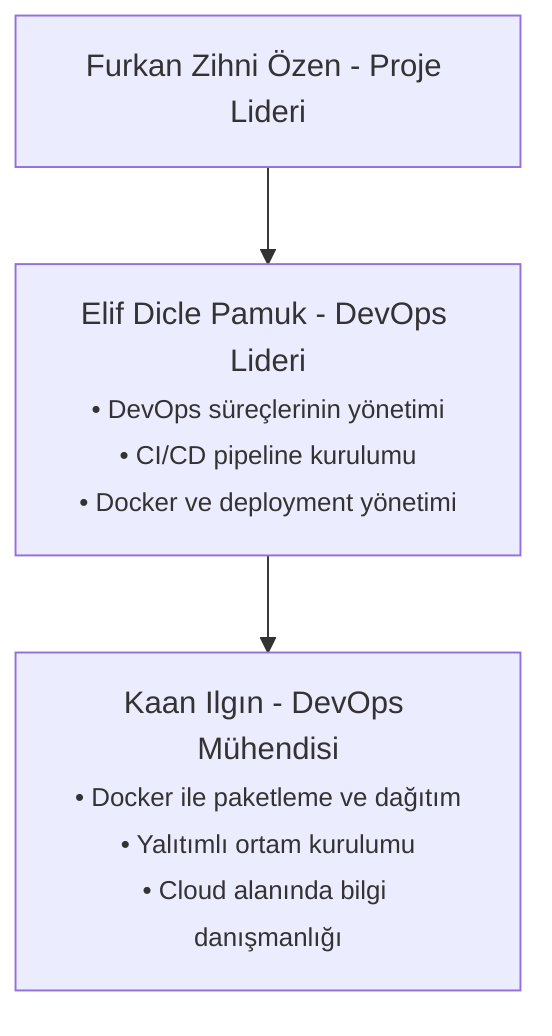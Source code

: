 graph TD
    ProjeLideri["Furkan Zihni Özen - Proje Lideri"]
    
    DevOpsLideri["Elif Dicle Pamuk - DevOps Lideri<br/><small>• DevOps süreçlerinin yönetimi<br/>• CI/CD pipeline kurulumu<br/>• Docker ve deployment yönetimi</small>"]
    
    DevOpsUzmani["Kaan Ilgın - DevOps Mühendisi<br/><small>• Docker ile paketleme ve dağıtım<br/>• Yalıtımlı ortam kurulumu<br/>• Cloud alanında bilgi danışmanlığı</small>"]
    
    ProjeLideri --> DevOpsLideri
    DevOpsLideri --> DevOpsUzmani